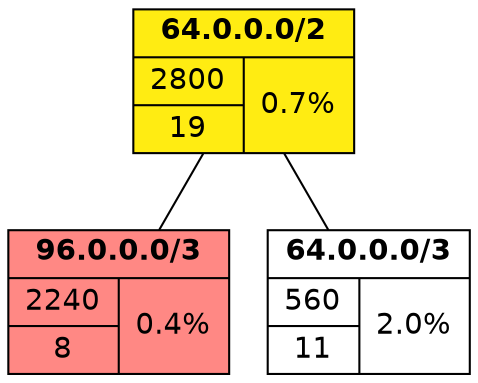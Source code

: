 graph{
    fontname="Helvetica"
    node [ shape=record fontname="Helvetica" ];
    rankdir = TB;
    splines=false;


"96.0.0.0/3"[label=<{<B>96.0.0.0/3</B>|{{2240|8}|{0.4%}}}>, style=filled, fillcolor="#FF8884"]
"64.0.0.0/2"[label=<{<B>64.0.0.0/2</B>|{{2800|19}|{0.7%}}}>, style=filled, fillcolor="#ffea00ed"]
"64.0.0.0/3"[label=<{<B>64.0.0.0/3</B>|{{560|11}|{2.0%}}}>]
"64.0.0.0/2" -- {"96.0.0.0/3", "64.0.0.0/3"}
}